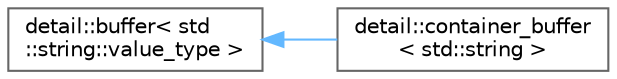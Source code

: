 digraph "类继承关系图"
{
 // LATEX_PDF_SIZE
  bgcolor="transparent";
  edge [fontname=Helvetica,fontsize=10,labelfontname=Helvetica,labelfontsize=10];
  node [fontname=Helvetica,fontsize=10,shape=box,height=0.2,width=0.4];
  rankdir="LR";
  Node0 [id="Node000000",label="detail::buffer\< std\l::string::value_type \>",height=0.2,width=0.4,color="grey40", fillcolor="white", style="filled",URL="$classdetail_1_1buffer.html",tooltip=" "];
  Node0 -> Node1 [id="edge559_Node000000_Node000001",dir="back",color="steelblue1",style="solid",tooltip=" "];
  Node1 [id="Node000001",label="detail::container_buffer\l\< std::string \>",height=0.2,width=0.4,color="grey40", fillcolor="white", style="filled",URL="$classdetail_1_1container__buffer.html",tooltip=" "];
}
